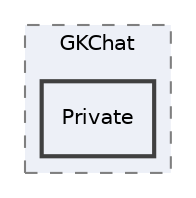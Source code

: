 digraph "Source/GKChat/Private"
{
 // LATEX_PDF_SIZE
  edge [fontname="Helvetica",fontsize="10",labelfontname="Helvetica",labelfontsize="10"];
  node [fontname="Helvetica",fontsize="10",shape=record];
  compound=true
  subgraph clusterdir_13381b2a03fca14506eac55d9e718e31 {
    graph [ bgcolor="#edf0f7", pencolor="grey50", style="filled,dashed,", label="GKChat", fontname="Helvetica", fontsize="10", URL="dir_13381b2a03fca14506eac55d9e718e31.html"]
  dir_bcbba7696eec6731349dc6a5bfbeb1ae [shape=box, label="Private", style="filled,bold,", fillcolor="#edf0f7", color="grey25", URL="dir_bcbba7696eec6731349dc6a5bfbeb1ae.html"];
  }
}
